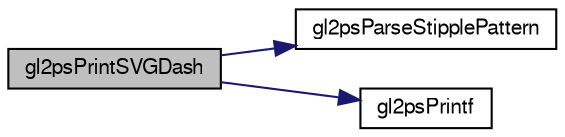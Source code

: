 digraph G
{
  edge [fontname="FreeSans",fontsize="10",labelfontname="FreeSans",labelfontsize="10"];
  node [fontname="FreeSans",fontsize="10",shape=record];
  rankdir="LR";
  Node1 [label="gl2psPrintSVGDash",height=0.2,width=0.4,color="black", fillcolor="grey75", style="filled" fontcolor="black"];
  Node1 -> Node2 [color="midnightblue",fontsize="10",style="solid",fontname="FreeSans"];
  Node2 [label="gl2psParseStipplePattern",height=0.2,width=0.4,color="black", fillcolor="white", style="filled",URL="$gl2ps_8c.html#aef0124d8742e2a3a4fe2878eaa9e9302"];
  Node1 -> Node3 [color="midnightblue",fontsize="10",style="solid",fontname="FreeSans"];
  Node3 [label="gl2psPrintf",height=0.2,width=0.4,color="black", fillcolor="white", style="filled",URL="$gl2ps_8c.html#ac9f550ea1c4dfd5a1d89a75c80d5ba77"];
}
